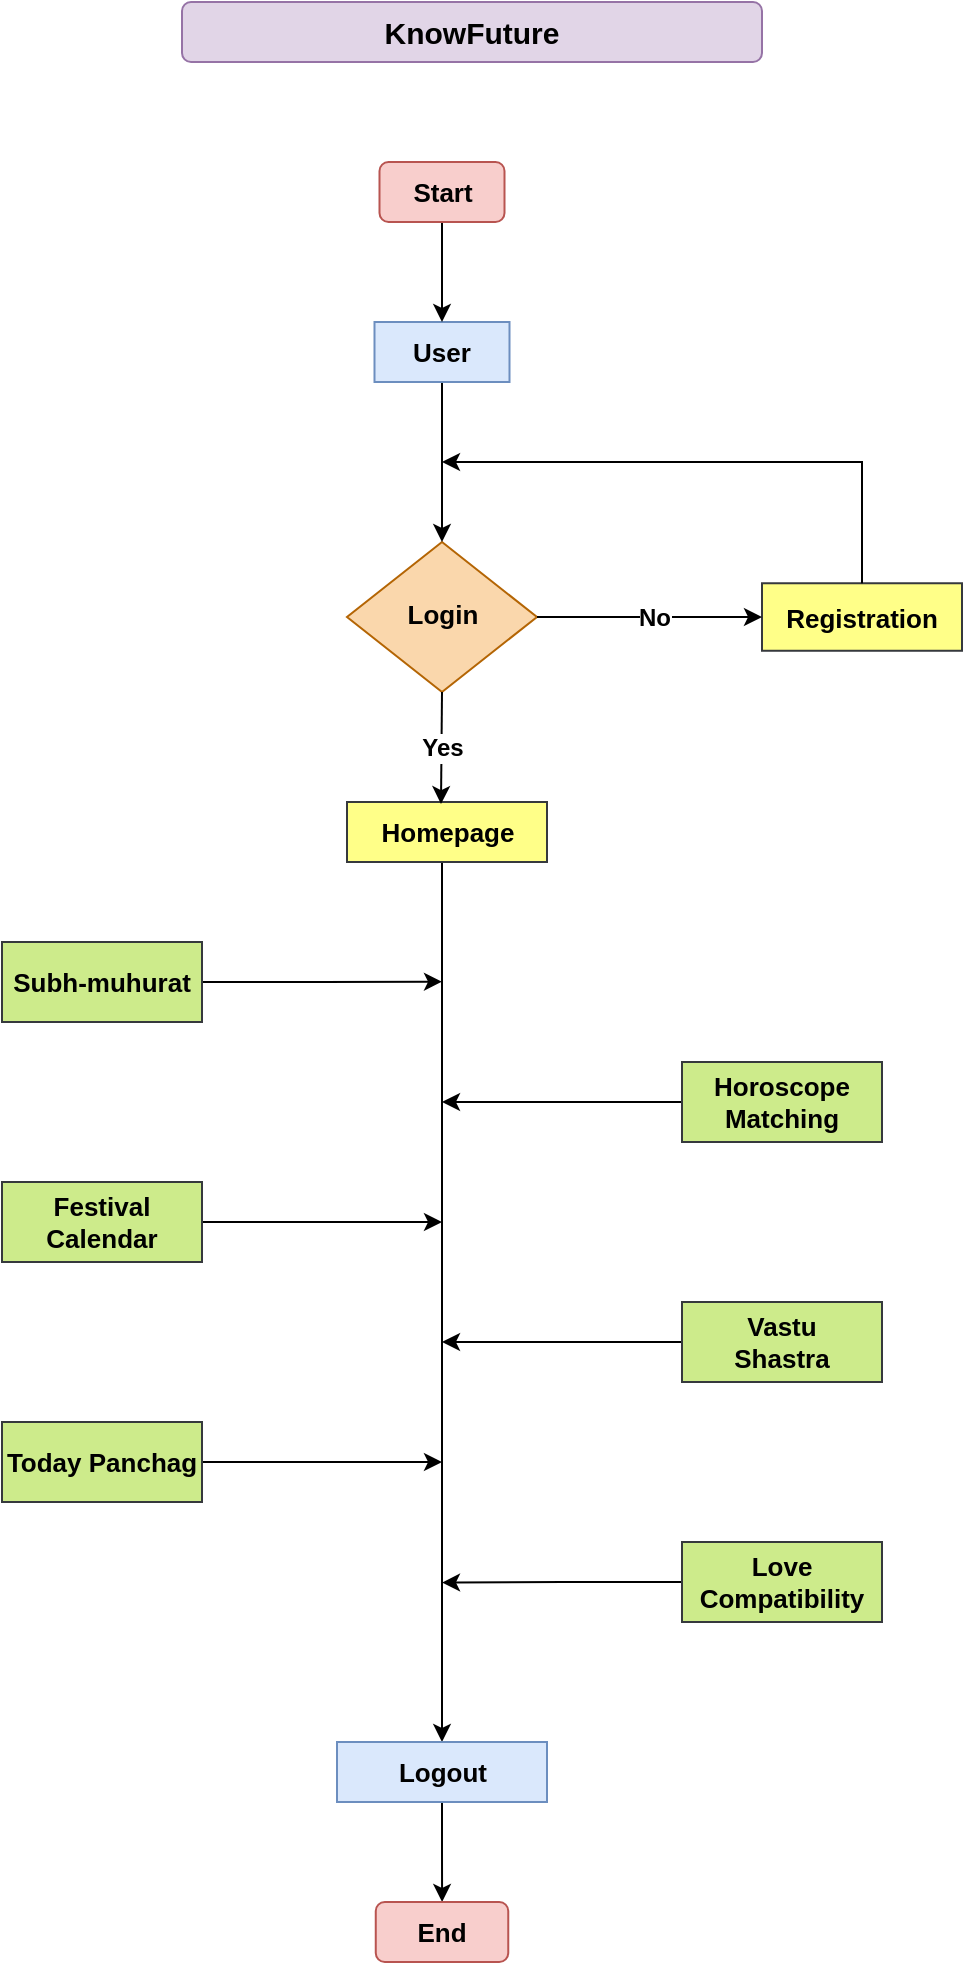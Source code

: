 <mxfile version="21.3.7" type="device">
  <diagram id="C5RBs43oDa-KdzZeNtuy" name="Page-1">
    <mxGraphModel dx="464" dy="253" grid="1" gridSize="10" guides="1" tooltips="1" connect="1" arrows="1" fold="1" page="1" pageScale="1" pageWidth="827" pageHeight="1169" background="#ffffff" math="0" shadow="0">
      <root>
        <mxCell id="WIyWlLk6GJQsqaUBKTNV-0" />
        <mxCell id="WIyWlLk6GJQsqaUBKTNV-1" parent="WIyWlLk6GJQsqaUBKTNV-0" />
        <mxCell id="WIyWlLk6GJQsqaUBKTNV-6" value="Login" style="rhombus;whiteSpace=wrap;html=1;shadow=0;fontFamily=Helvetica;fontSize=13;align=center;strokeWidth=1;spacing=6;spacingTop=-4;fillColor=#fad7ac;strokeColor=#b46504;fontStyle=1" parent="WIyWlLk6GJQsqaUBKTNV-1" vertex="1">
          <mxGeometry x="352.5" y="280" width="95" height="75" as="geometry" />
        </mxCell>
        <mxCell id="tSJoqXPQ7HKr7nPUj63I-56" style="edgeStyle=orthogonalEdgeStyle;rounded=0;orthogonalLoop=1;jettySize=auto;html=1;exitX=0.5;exitY=1;exitDx=0;exitDy=0;entryX=0.5;entryY=0;entryDx=0;entryDy=0;" edge="1" parent="WIyWlLk6GJQsqaUBKTNV-1" source="tSJoqXPQ7HKr7nPUj63I-12" target="tSJoqXPQ7HKr7nPUj63I-49">
          <mxGeometry relative="1" as="geometry">
            <Array as="points">
              <mxPoint x="400" y="440" />
            </Array>
          </mxGeometry>
        </mxCell>
        <mxCell id="tSJoqXPQ7HKr7nPUj63I-12" value="Homepage" style="rounded=0;whiteSpace=wrap;html=1;fillColor=#ffff88;strokeColor=#36393d;fontStyle=1;fontSize=13;" vertex="1" parent="WIyWlLk6GJQsqaUBKTNV-1">
          <mxGeometry x="352.5" y="410" width="100" height="30" as="geometry" />
        </mxCell>
        <mxCell id="tSJoqXPQ7HKr7nPUj63I-16" value="KnowFuture" style="rounded=1;whiteSpace=wrap;html=1;fillColor=#e1d5e7;strokeColor=#9673a6;fontSize=15;fontStyle=1" vertex="1" parent="WIyWlLk6GJQsqaUBKTNV-1">
          <mxGeometry x="270" y="10" width="290" height="30" as="geometry" />
        </mxCell>
        <mxCell id="tSJoqXPQ7HKr7nPUj63I-40" style="edgeStyle=orthogonalEdgeStyle;rounded=0;orthogonalLoop=1;jettySize=auto;html=1;exitX=0.5;exitY=1;exitDx=0;exitDy=0;entryX=0.5;entryY=0;entryDx=0;entryDy=0;" edge="1" parent="WIyWlLk6GJQsqaUBKTNV-1" source="tSJoqXPQ7HKr7nPUj63I-19" target="WIyWlLk6GJQsqaUBKTNV-6">
          <mxGeometry relative="1" as="geometry" />
        </mxCell>
        <mxCell id="tSJoqXPQ7HKr7nPUj63I-19" value="User" style="rounded=0;whiteSpace=wrap;html=1;fillColor=#dae8fc;strokeColor=#6c8ebf;fontStyle=1;fontSize=13;" vertex="1" parent="WIyWlLk6GJQsqaUBKTNV-1">
          <mxGeometry x="366.25" y="170" width="67.5" height="30" as="geometry" />
        </mxCell>
        <mxCell id="tSJoqXPQ7HKr7nPUj63I-21" value="Registration" style="rounded=0;whiteSpace=wrap;html=1;fillColor=#ffff88;strokeColor=#36393d;fontSize=13;fontStyle=1" vertex="1" parent="WIyWlLk6GJQsqaUBKTNV-1">
          <mxGeometry x="560" y="300.63" width="100" height="33.75" as="geometry" />
        </mxCell>
        <mxCell id="tSJoqXPQ7HKr7nPUj63I-61" style="edgeStyle=orthogonalEdgeStyle;rounded=0;orthogonalLoop=1;jettySize=auto;html=1;exitX=1;exitY=0.5;exitDx=0;exitDy=0;" edge="1" parent="WIyWlLk6GJQsqaUBKTNV-1" source="tSJoqXPQ7HKr7nPUj63I-23">
          <mxGeometry relative="1" as="geometry">
            <mxPoint x="400" y="740" as="targetPoint" />
          </mxGeometry>
        </mxCell>
        <mxCell id="tSJoqXPQ7HKr7nPUj63I-23" value="Today Panchag" style="rounded=0;whiteSpace=wrap;html=1;fillColor=#cdeb8b;strokeColor=#36393d;fontStyle=1;fontSize=13;" vertex="1" parent="WIyWlLk6GJQsqaUBKTNV-1">
          <mxGeometry x="180" y="720" width="100" height="40" as="geometry" />
        </mxCell>
        <mxCell id="tSJoqXPQ7HKr7nPUj63I-57" style="edgeStyle=orthogonalEdgeStyle;rounded=0;orthogonalLoop=1;jettySize=auto;html=1;exitX=1;exitY=0.5;exitDx=0;exitDy=0;" edge="1" parent="WIyWlLk6GJQsqaUBKTNV-1" source="tSJoqXPQ7HKr7nPUj63I-24">
          <mxGeometry relative="1" as="geometry">
            <mxPoint x="400" y="499.848" as="targetPoint" />
          </mxGeometry>
        </mxCell>
        <mxCell id="tSJoqXPQ7HKr7nPUj63I-24" value="Subh-muhurat" style="rounded=0;whiteSpace=wrap;html=1;fillColor=#cdeb8b;strokeColor=#36393d;fontStyle=1;fontSize=13;" vertex="1" parent="WIyWlLk6GJQsqaUBKTNV-1">
          <mxGeometry x="180" y="480" width="100" height="40" as="geometry" />
        </mxCell>
        <mxCell id="tSJoqXPQ7HKr7nPUj63I-59" style="edgeStyle=orthogonalEdgeStyle;rounded=0;orthogonalLoop=1;jettySize=auto;html=1;" edge="1" parent="WIyWlLk6GJQsqaUBKTNV-1" source="tSJoqXPQ7HKr7nPUj63I-25">
          <mxGeometry relative="1" as="geometry">
            <mxPoint x="400" y="620" as="targetPoint" />
          </mxGeometry>
        </mxCell>
        <mxCell id="tSJoqXPQ7HKr7nPUj63I-25" value="Festival&lt;br style=&quot;font-size: 13px;&quot;&gt;Calendar" style="rounded=0;whiteSpace=wrap;html=1;fillColor=#cdeb8b;strokeColor=#36393d;fontStyle=1;fontSize=13;" vertex="1" parent="WIyWlLk6GJQsqaUBKTNV-1">
          <mxGeometry x="180" y="600" width="100" height="40" as="geometry" />
        </mxCell>
        <mxCell id="tSJoqXPQ7HKr7nPUj63I-60" style="edgeStyle=orthogonalEdgeStyle;rounded=0;orthogonalLoop=1;jettySize=auto;html=1;exitX=0;exitY=0.5;exitDx=0;exitDy=0;" edge="1" parent="WIyWlLk6GJQsqaUBKTNV-1" source="tSJoqXPQ7HKr7nPUj63I-26">
          <mxGeometry relative="1" as="geometry">
            <mxPoint x="400" y="680" as="targetPoint" />
          </mxGeometry>
        </mxCell>
        <mxCell id="tSJoqXPQ7HKr7nPUj63I-26" value="Vastu &lt;br style=&quot;font-size: 13px;&quot;&gt;Shastra" style="rounded=0;whiteSpace=wrap;html=1;fillColor=#cdeb8b;strokeColor=#36393d;fontStyle=1;fontSize=13;" vertex="1" parent="WIyWlLk6GJQsqaUBKTNV-1">
          <mxGeometry x="520" y="660" width="100" height="40" as="geometry" />
        </mxCell>
        <mxCell id="tSJoqXPQ7HKr7nPUj63I-58" style="edgeStyle=orthogonalEdgeStyle;rounded=0;orthogonalLoop=1;jettySize=auto;html=1;" edge="1" parent="WIyWlLk6GJQsqaUBKTNV-1" source="tSJoqXPQ7HKr7nPUj63I-27">
          <mxGeometry relative="1" as="geometry">
            <mxPoint x="400" y="560" as="targetPoint" />
          </mxGeometry>
        </mxCell>
        <mxCell id="tSJoqXPQ7HKr7nPUj63I-27" value="Horoscope&lt;br style=&quot;font-size: 13px;&quot;&gt;Matching" style="rounded=0;whiteSpace=wrap;html=1;fillColor=#cdeb8b;strokeColor=#36393d;fontStyle=1;fontSize=13;" vertex="1" parent="WIyWlLk6GJQsqaUBKTNV-1">
          <mxGeometry x="520" y="540" width="100" height="40" as="geometry" />
        </mxCell>
        <mxCell id="tSJoqXPQ7HKr7nPUj63I-41" value="" style="endArrow=classic;html=1;rounded=0;exitX=1;exitY=0.5;exitDx=0;exitDy=0;entryX=0;entryY=0.5;entryDx=0;entryDy=0;fontStyle=1" edge="1" parent="WIyWlLk6GJQsqaUBKTNV-1" source="WIyWlLk6GJQsqaUBKTNV-6" target="tSJoqXPQ7HKr7nPUj63I-21">
          <mxGeometry relative="1" as="geometry">
            <mxPoint x="500" y="270" as="sourcePoint" />
            <mxPoint x="600" y="270" as="targetPoint" />
          </mxGeometry>
        </mxCell>
        <mxCell id="tSJoqXPQ7HKr7nPUj63I-42" value="&lt;b&gt;&lt;font style=&quot;font-size: 12px;&quot;&gt;No&lt;/font&gt;&lt;/b&gt;" style="edgeLabel;resizable=0;html=1;align=center;verticalAlign=middle;" connectable="0" vertex="1" parent="tSJoqXPQ7HKr7nPUj63I-41">
          <mxGeometry relative="1" as="geometry">
            <mxPoint x="2" as="offset" />
          </mxGeometry>
        </mxCell>
        <mxCell id="tSJoqXPQ7HKr7nPUj63I-43" value="" style="endArrow=classic;html=1;rounded=0;exitX=0.5;exitY=1;exitDx=0;exitDy=0;entryX=0.47;entryY=0.034;entryDx=0;entryDy=0;entryPerimeter=0;" edge="1" parent="WIyWlLk6GJQsqaUBKTNV-1" source="WIyWlLk6GJQsqaUBKTNV-6" target="tSJoqXPQ7HKr7nPUj63I-12">
          <mxGeometry relative="1" as="geometry">
            <mxPoint x="370" y="300" as="sourcePoint" />
            <mxPoint x="470" y="300" as="targetPoint" />
          </mxGeometry>
        </mxCell>
        <mxCell id="tSJoqXPQ7HKr7nPUj63I-44" value="&lt;b&gt;&lt;font style=&quot;font-size: 12px;&quot;&gt;Yes&lt;/font&gt;&lt;/b&gt;" style="edgeLabel;resizable=0;html=1;align=center;verticalAlign=middle;" connectable="0" vertex="1" parent="tSJoqXPQ7HKr7nPUj63I-43">
          <mxGeometry relative="1" as="geometry" />
        </mxCell>
        <mxCell id="tSJoqXPQ7HKr7nPUj63I-46" value="" style="endArrow=classic;html=1;rounded=0;exitX=0.5;exitY=0;exitDx=0;exitDy=0;" edge="1" parent="WIyWlLk6GJQsqaUBKTNV-1" source="tSJoqXPQ7HKr7nPUj63I-21">
          <mxGeometry relative="1" as="geometry">
            <mxPoint x="430" y="260" as="sourcePoint" />
            <mxPoint x="400" y="240" as="targetPoint" />
            <Array as="points">
              <mxPoint x="610" y="240" />
            </Array>
          </mxGeometry>
        </mxCell>
        <mxCell id="tSJoqXPQ7HKr7nPUj63I-66" style="edgeStyle=orthogonalEdgeStyle;rounded=0;orthogonalLoop=1;jettySize=auto;html=1;exitX=0.5;exitY=1;exitDx=0;exitDy=0;" edge="1" parent="WIyWlLk6GJQsqaUBKTNV-1" source="tSJoqXPQ7HKr7nPUj63I-49" target="tSJoqXPQ7HKr7nPUj63I-65">
          <mxGeometry relative="1" as="geometry" />
        </mxCell>
        <mxCell id="tSJoqXPQ7HKr7nPUj63I-49" value="Logout" style="rounded=0;whiteSpace=wrap;html=1;fillColor=#dae8fc;strokeColor=#6c8ebf;fontStyle=1;fontSize=13;" vertex="1" parent="WIyWlLk6GJQsqaUBKTNV-1">
          <mxGeometry x="347.5" y="880" width="105" height="30" as="geometry" />
        </mxCell>
        <mxCell id="tSJoqXPQ7HKr7nPUj63I-55" style="edgeStyle=orthogonalEdgeStyle;rounded=0;orthogonalLoop=1;jettySize=auto;html=1;exitX=0.5;exitY=1;exitDx=0;exitDy=0;" edge="1" parent="WIyWlLk6GJQsqaUBKTNV-1" source="tSJoqXPQ7HKr7nPUj63I-25" target="tSJoqXPQ7HKr7nPUj63I-25">
          <mxGeometry relative="1" as="geometry" />
        </mxCell>
        <mxCell id="tSJoqXPQ7HKr7nPUj63I-64" style="edgeStyle=orthogonalEdgeStyle;rounded=0;orthogonalLoop=1;jettySize=auto;html=1;exitX=0.5;exitY=1;exitDx=0;exitDy=0;entryX=0.5;entryY=0;entryDx=0;entryDy=0;" edge="1" parent="WIyWlLk6GJQsqaUBKTNV-1" source="tSJoqXPQ7HKr7nPUj63I-63" target="tSJoqXPQ7HKr7nPUj63I-19">
          <mxGeometry relative="1" as="geometry" />
        </mxCell>
        <mxCell id="tSJoqXPQ7HKr7nPUj63I-63" value="Start" style="rounded=1;whiteSpace=wrap;html=1;fillColor=#f8cecc;strokeColor=#b85450;fillStyle=auto;fontStyle=1;fontSize=13;" vertex="1" parent="WIyWlLk6GJQsqaUBKTNV-1">
          <mxGeometry x="368.75" y="90" width="62.5" height="30" as="geometry" />
        </mxCell>
        <mxCell id="tSJoqXPQ7HKr7nPUj63I-65" value="End" style="rounded=1;whiteSpace=wrap;html=1;fillColor=#f8cecc;strokeColor=#b85450;fontStyle=1;fontSize=13;" vertex="1" parent="WIyWlLk6GJQsqaUBKTNV-1">
          <mxGeometry x="366.88" y="960" width="66.25" height="30" as="geometry" />
        </mxCell>
        <mxCell id="tSJoqXPQ7HKr7nPUj63I-68" style="edgeStyle=orthogonalEdgeStyle;rounded=0;orthogonalLoop=1;jettySize=auto;html=1;exitX=0;exitY=0.5;exitDx=0;exitDy=0;" edge="1" parent="WIyWlLk6GJQsqaUBKTNV-1" source="tSJoqXPQ7HKr7nPUj63I-67">
          <mxGeometry relative="1" as="geometry">
            <mxPoint x="400" y="800.29" as="targetPoint" />
          </mxGeometry>
        </mxCell>
        <mxCell id="tSJoqXPQ7HKr7nPUj63I-67" value="Love&lt;br style=&quot;font-size: 13px;&quot;&gt;Compatibility" style="rounded=0;whiteSpace=wrap;html=1;fillColor=#cdeb8b;strokeColor=#36393d;fontStyle=1;fontSize=13;" vertex="1" parent="WIyWlLk6GJQsqaUBKTNV-1">
          <mxGeometry x="520" y="780" width="100" height="40" as="geometry" />
        </mxCell>
      </root>
    </mxGraphModel>
  </diagram>
</mxfile>

